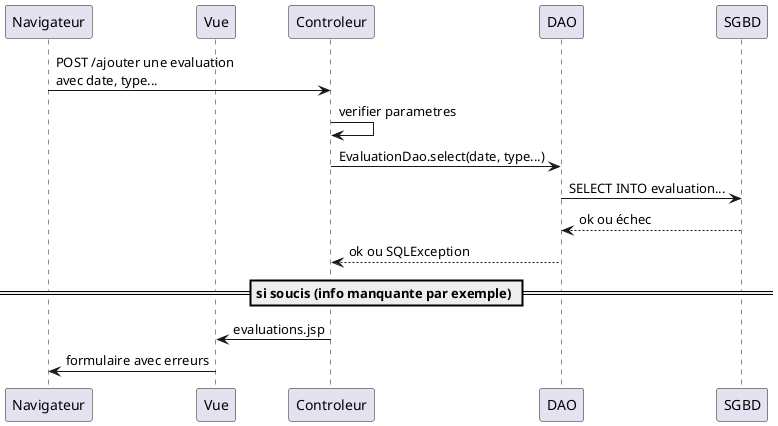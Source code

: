 @startuml
participant Navigateur
participant Vue
Navigateur -> Controleur: POST /ajouter une evaluation\navec date, type...
Controleur -> Controleur: verifier parametres
Controleur -> DAO: EvaluationDao.select(date, type...)
DAO -> SGBD: SELECT INTO evaluation...
SGBD --> DAO: ok ou échec
DAO --> Controleur: ok ou SQLException
== si soucis (info manquante par exemple) ==
Controleur -> Vue: evaluations.jsp
Vue -> Navigateur: formulaire avec erreurs
@enduml
